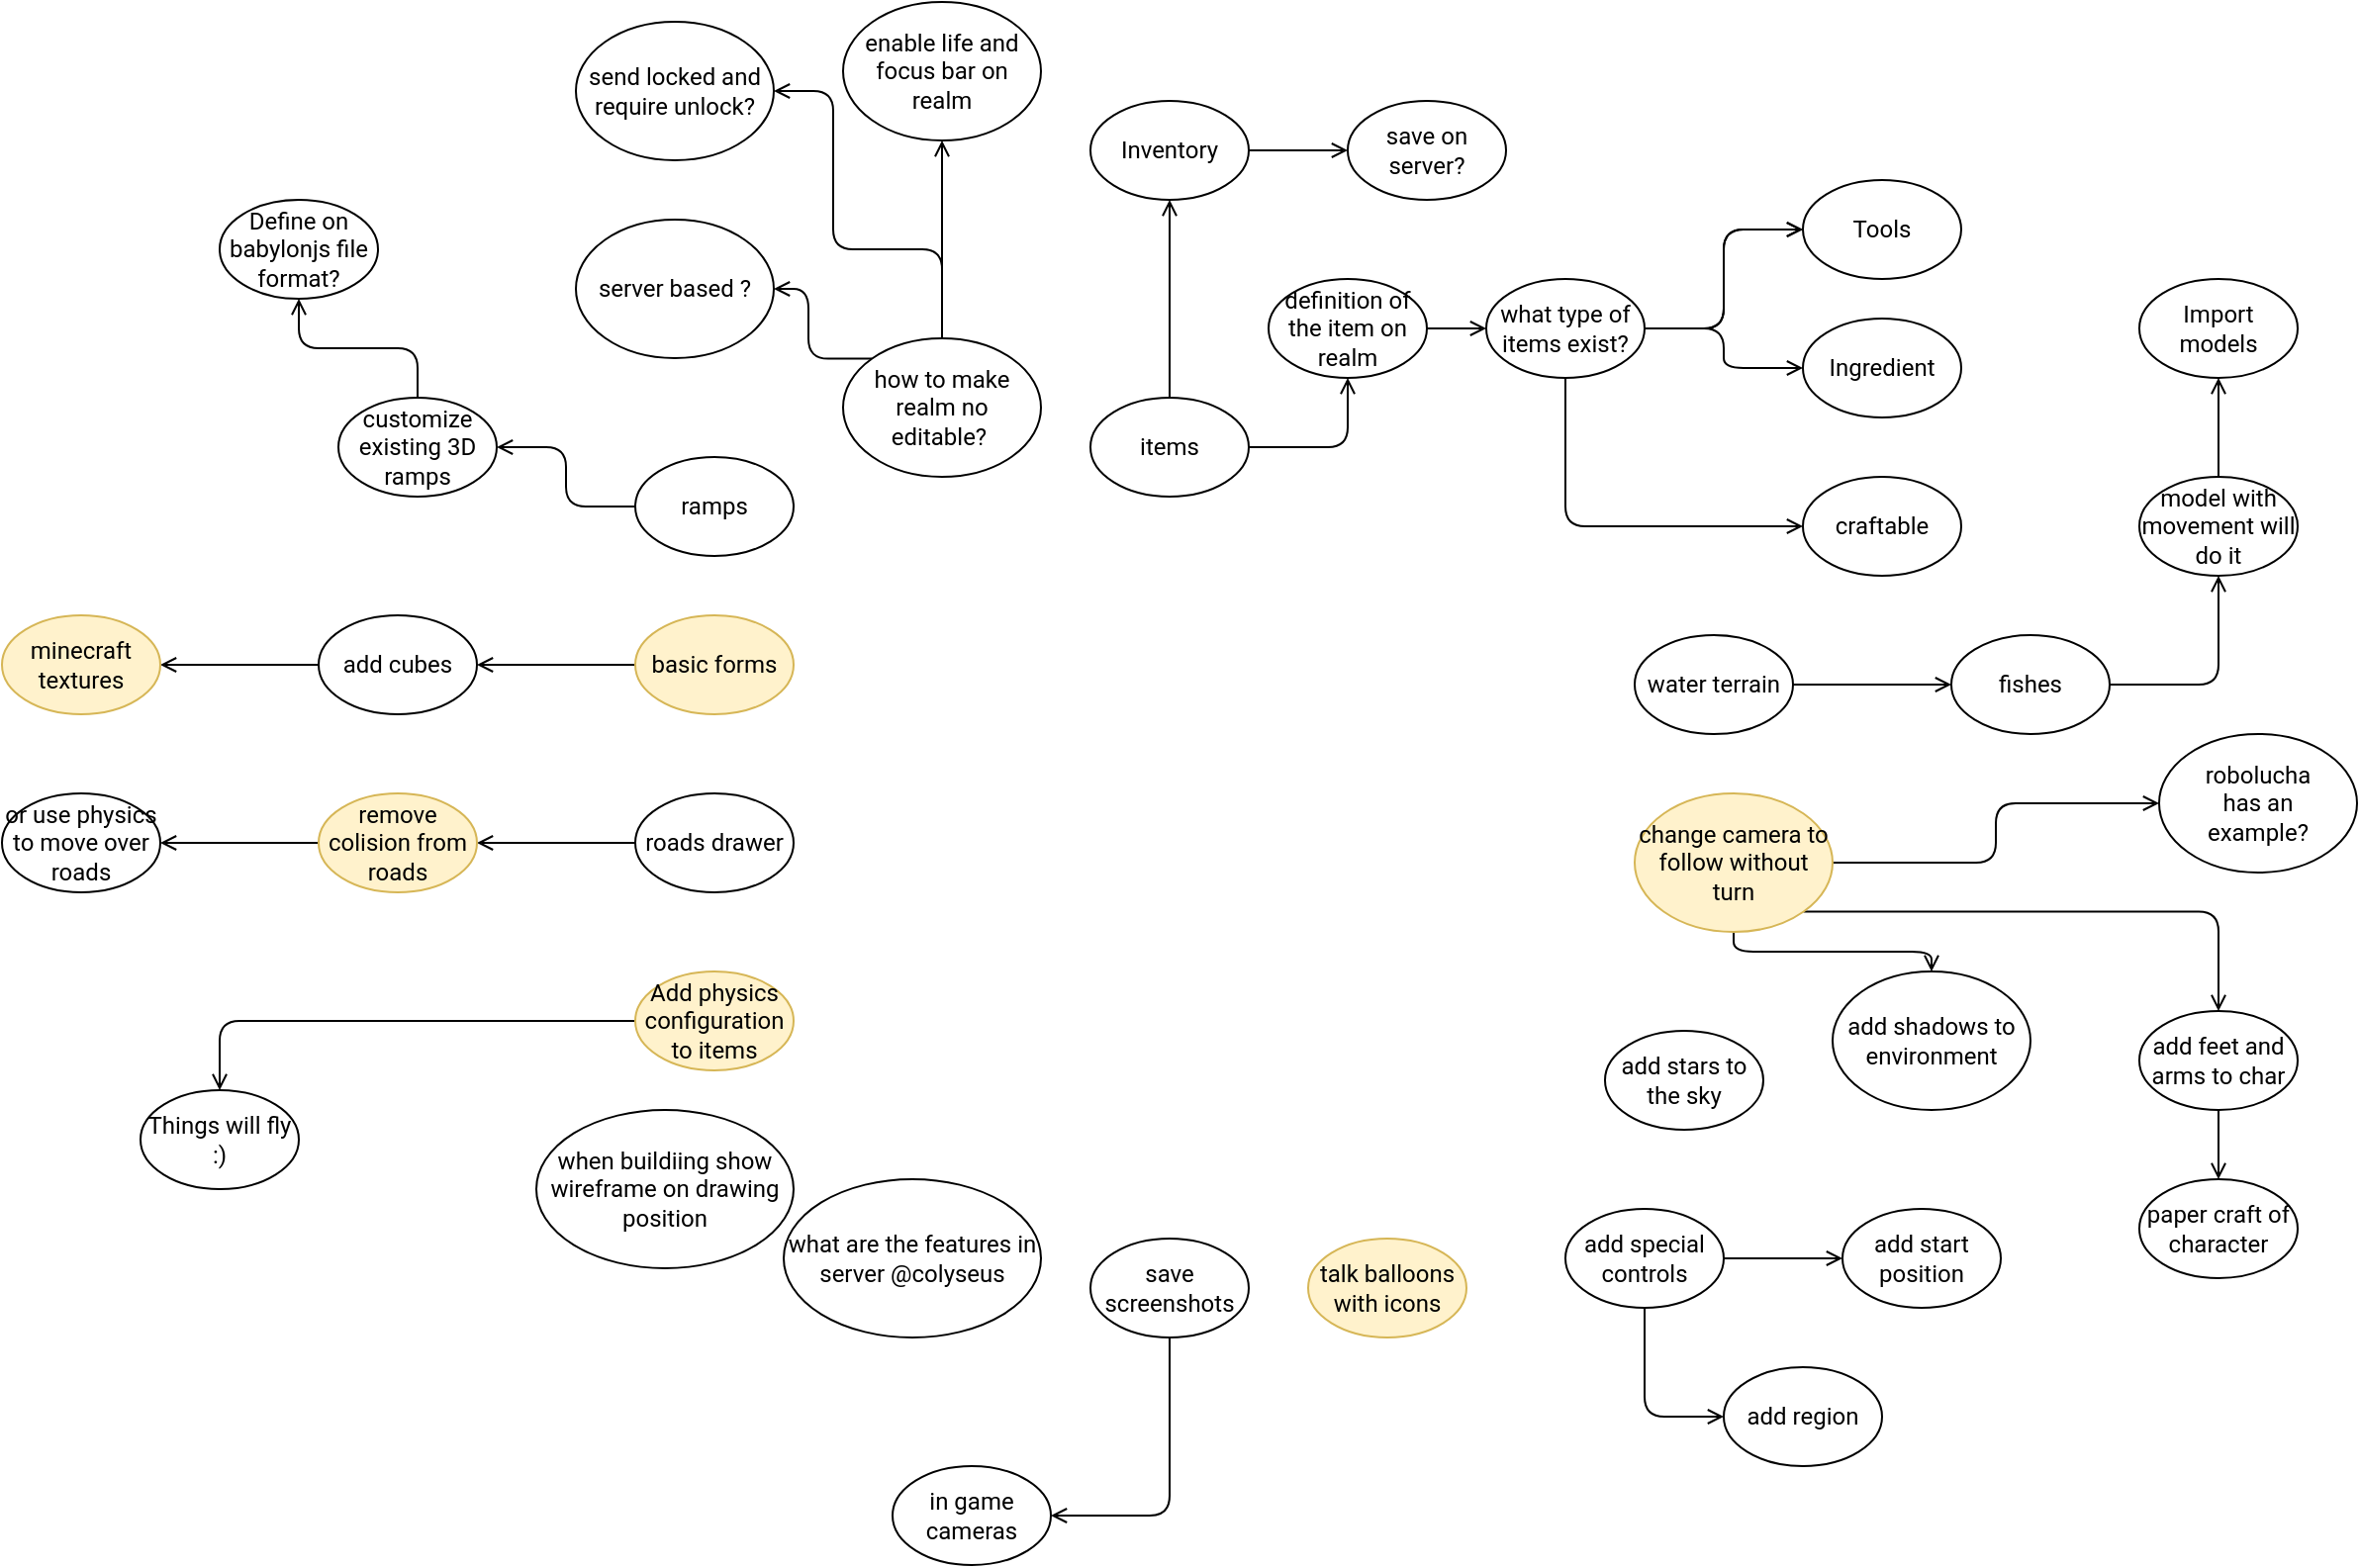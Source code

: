 <mxfile version="13.9.9" type="device">
  <diagram id="lLSlUuUzTVyvglyC9-Me" name="Page-1">
    <mxGraphModel dx="2591" dy="822" grid="1" gridSize="10" guides="1" tooltips="1" connect="1" arrows="1" fold="1" page="1" pageScale="1" pageWidth="1169" pageHeight="827" math="0" shadow="0">
      <root>
        <mxCell id="0" />
        <mxCell id="1" parent="0" />
        <mxCell id="6zbXf_scFVYfyahA7sAL-4" value="" style="edgeStyle=orthogonalEdgeStyle;rounded=1;html=1;endArrow=open;fontFamily=Roboto;" edge="1" parent="1" source="6zbXf_scFVYfyahA7sAL-1" target="6zbXf_scFVYfyahA7sAL-3">
          <mxGeometry relative="1" as="geometry" />
        </mxCell>
        <mxCell id="6zbXf_scFVYfyahA7sAL-1" value="ramps" style="ellipse;whiteSpace=wrap;html=1;fontFamily=Roboto;" vertex="1" parent="1">
          <mxGeometry x="270" y="230" width="80" height="50" as="geometry" />
        </mxCell>
        <mxCell id="6zbXf_scFVYfyahA7sAL-6" value="" style="edgeStyle=orthogonalEdgeStyle;rounded=1;html=1;endArrow=open;fontFamily=Roboto;" edge="1" parent="1" source="6zbXf_scFVYfyahA7sAL-3" target="6zbXf_scFVYfyahA7sAL-5">
          <mxGeometry relative="1" as="geometry" />
        </mxCell>
        <mxCell id="6zbXf_scFVYfyahA7sAL-3" value="customize existing 3D ramps" style="ellipse;whiteSpace=wrap;html=1;fontFamily=Roboto;" vertex="1" parent="1">
          <mxGeometry x="120" y="200" width="80" height="50" as="geometry" />
        </mxCell>
        <mxCell id="6zbXf_scFVYfyahA7sAL-5" value="Define on babylonjs file format?" style="ellipse;whiteSpace=wrap;html=1;fontFamily=Roboto;" vertex="1" parent="1">
          <mxGeometry x="60" y="100" width="80" height="50" as="geometry" />
        </mxCell>
        <mxCell id="6zbXf_scFVYfyahA7sAL-9" value="" style="edgeStyle=orthogonalEdgeStyle;rounded=1;html=1;endArrow=open;fontFamily=Roboto;" edge="1" parent="1" source="6zbXf_scFVYfyahA7sAL-7" target="6zbXf_scFVYfyahA7sAL-8">
          <mxGeometry relative="1" as="geometry" />
        </mxCell>
        <mxCell id="6zbXf_scFVYfyahA7sAL-7" value="basic forms" style="ellipse;whiteSpace=wrap;html=1;fontFamily=Roboto;fillColor=#fff2cc;strokeColor=#d6b656;" vertex="1" parent="1">
          <mxGeometry x="270" y="310" width="80" height="50" as="geometry" />
        </mxCell>
        <mxCell id="6zbXf_scFVYfyahA7sAL-31" value="" style="edgeStyle=orthogonalEdgeStyle;rounded=1;html=1;endArrow=open;fontFamily=Roboto;" edge="1" parent="1" source="6zbXf_scFVYfyahA7sAL-8" target="6zbXf_scFVYfyahA7sAL-30">
          <mxGeometry relative="1" as="geometry" />
        </mxCell>
        <mxCell id="6zbXf_scFVYfyahA7sAL-8" value="add cubes" style="ellipse;whiteSpace=wrap;html=1;fontFamily=Roboto;" vertex="1" parent="1">
          <mxGeometry x="110" y="310" width="80" height="50" as="geometry" />
        </mxCell>
        <mxCell id="6zbXf_scFVYfyahA7sAL-12" value="" style="edgeStyle=orthogonalEdgeStyle;rounded=1;html=1;endArrow=open;fontFamily=Roboto;" edge="1" parent="1" source="6zbXf_scFVYfyahA7sAL-10" target="6zbXf_scFVYfyahA7sAL-11">
          <mxGeometry relative="1" as="geometry" />
        </mxCell>
        <mxCell id="6zbXf_scFVYfyahA7sAL-10" value="roads drawer" style="ellipse;whiteSpace=wrap;html=1;fontFamily=Roboto;" vertex="1" parent="1">
          <mxGeometry x="270" y="400" width="80" height="50" as="geometry" />
        </mxCell>
        <mxCell id="6zbXf_scFVYfyahA7sAL-14" value="" style="edgeStyle=orthogonalEdgeStyle;rounded=1;html=1;endArrow=open;fontFamily=Roboto;" edge="1" parent="1" source="6zbXf_scFVYfyahA7sAL-11" target="6zbXf_scFVYfyahA7sAL-13">
          <mxGeometry relative="1" as="geometry" />
        </mxCell>
        <mxCell id="6zbXf_scFVYfyahA7sAL-11" value="remove colision from roads" style="ellipse;whiteSpace=wrap;html=1;fontFamily=Roboto;fillColor=#fff2cc;strokeColor=#d6b656;" vertex="1" parent="1">
          <mxGeometry x="110" y="400" width="80" height="50" as="geometry" />
        </mxCell>
        <mxCell id="6zbXf_scFVYfyahA7sAL-13" value="or use physics to move over roads" style="ellipse;whiteSpace=wrap;html=1;fontFamily=Roboto;" vertex="1" parent="1">
          <mxGeometry x="-50" y="400" width="80" height="50" as="geometry" />
        </mxCell>
        <mxCell id="6zbXf_scFVYfyahA7sAL-17" value="" style="edgeStyle=orthogonalEdgeStyle;rounded=1;html=1;endArrow=open;fontFamily=Roboto;" edge="1" parent="1" source="6zbXf_scFVYfyahA7sAL-15" target="6zbXf_scFVYfyahA7sAL-16">
          <mxGeometry relative="1" as="geometry" />
        </mxCell>
        <mxCell id="6zbXf_scFVYfyahA7sAL-21" value="" style="edgeStyle=orthogonalEdgeStyle;rounded=1;html=1;endArrow=open;fontFamily=Roboto;" edge="1" parent="1" source="6zbXf_scFVYfyahA7sAL-15" target="6zbXf_scFVYfyahA7sAL-20">
          <mxGeometry relative="1" as="geometry" />
        </mxCell>
        <mxCell id="6zbXf_scFVYfyahA7sAL-15" value="items" style="ellipse;whiteSpace=wrap;html=1;fontFamily=Roboto;" vertex="1" parent="1">
          <mxGeometry x="500" y="200" width="80" height="50" as="geometry" />
        </mxCell>
        <mxCell id="6zbXf_scFVYfyahA7sAL-19" value="" style="edgeStyle=orthogonalEdgeStyle;rounded=1;html=1;endArrow=open;fontFamily=Roboto;" edge="1" parent="1" source="6zbXf_scFVYfyahA7sAL-16" target="6zbXf_scFVYfyahA7sAL-18">
          <mxGeometry relative="1" as="geometry" />
        </mxCell>
        <mxCell id="6zbXf_scFVYfyahA7sAL-16" value="Inventory" style="ellipse;whiteSpace=wrap;html=1;fontFamily=Roboto;" vertex="1" parent="1">
          <mxGeometry x="500" y="50" width="80" height="50" as="geometry" />
        </mxCell>
        <mxCell id="6zbXf_scFVYfyahA7sAL-18" value="save on server?" style="ellipse;whiteSpace=wrap;html=1;fontFamily=Roboto;" vertex="1" parent="1">
          <mxGeometry x="630" y="50" width="80" height="50" as="geometry" />
        </mxCell>
        <mxCell id="6zbXf_scFVYfyahA7sAL-23" value="" style="edgeStyle=orthogonalEdgeStyle;rounded=1;html=1;endArrow=open;fontFamily=Roboto;" edge="1" parent="1" source="6zbXf_scFVYfyahA7sAL-20" target="6zbXf_scFVYfyahA7sAL-22">
          <mxGeometry relative="1" as="geometry" />
        </mxCell>
        <mxCell id="6zbXf_scFVYfyahA7sAL-20" value="definition of the item on realm" style="ellipse;whiteSpace=wrap;html=1;fontFamily=Roboto;" vertex="1" parent="1">
          <mxGeometry x="590" y="140" width="80" height="50" as="geometry" />
        </mxCell>
        <mxCell id="6zbXf_scFVYfyahA7sAL-25" value="" style="edgeStyle=orthogonalEdgeStyle;rounded=1;html=1;endArrow=open;fontFamily=Roboto;" edge="1" parent="1" source="6zbXf_scFVYfyahA7sAL-22" target="6zbXf_scFVYfyahA7sAL-24">
          <mxGeometry relative="1" as="geometry" />
        </mxCell>
        <mxCell id="6zbXf_scFVYfyahA7sAL-26" value="" style="edgeStyle=orthogonalEdgeStyle;rounded=1;html=1;endArrow=open;fontFamily=Roboto;" edge="1" parent="1" source="6zbXf_scFVYfyahA7sAL-22" target="6zbXf_scFVYfyahA7sAL-24">
          <mxGeometry relative="1" as="geometry" />
        </mxCell>
        <mxCell id="6zbXf_scFVYfyahA7sAL-28" value="" style="edgeStyle=orthogonalEdgeStyle;rounded=1;html=1;endArrow=open;fontFamily=Roboto;" edge="1" parent="1" source="6zbXf_scFVYfyahA7sAL-22" target="6zbXf_scFVYfyahA7sAL-27">
          <mxGeometry relative="1" as="geometry" />
        </mxCell>
        <mxCell id="6zbXf_scFVYfyahA7sAL-33" style="edgeStyle=orthogonalEdgeStyle;rounded=1;html=1;endArrow=open;fontFamily=Roboto;" edge="1" parent="1" source="6zbXf_scFVYfyahA7sAL-22" target="6zbXf_scFVYfyahA7sAL-32">
          <mxGeometry relative="1" as="geometry">
            <Array as="points">
              <mxPoint x="740" y="265" />
            </Array>
          </mxGeometry>
        </mxCell>
        <mxCell id="6zbXf_scFVYfyahA7sAL-22" value="what type of items exist?" style="ellipse;whiteSpace=wrap;html=1;fontFamily=Roboto;" vertex="1" parent="1">
          <mxGeometry x="700" y="140" width="80" height="50" as="geometry" />
        </mxCell>
        <mxCell id="6zbXf_scFVYfyahA7sAL-24" value="Tools" style="ellipse;whiteSpace=wrap;html=1;fontFamily=Roboto;" vertex="1" parent="1">
          <mxGeometry x="860" y="90" width="80" height="50" as="geometry" />
        </mxCell>
        <mxCell id="6zbXf_scFVYfyahA7sAL-27" value="Ingredient" style="ellipse;whiteSpace=wrap;html=1;fontFamily=Roboto;" vertex="1" parent="1">
          <mxGeometry x="860" y="160" width="80" height="50" as="geometry" />
        </mxCell>
        <mxCell id="6zbXf_scFVYfyahA7sAL-67" style="edgeStyle=orthogonalEdgeStyle;rounded=1;html=1;exitX=0;exitY=0.5;exitDx=0;exitDy=0;endArrow=open;fontFamily=Roboto;" edge="1" parent="1" source="6zbXf_scFVYfyahA7sAL-29" target="6zbXf_scFVYfyahA7sAL-66">
          <mxGeometry relative="1" as="geometry" />
        </mxCell>
        <mxCell id="6zbXf_scFVYfyahA7sAL-29" value="Add physics configuration to items" style="ellipse;whiteSpace=wrap;html=1;fontFamily=Roboto;fillColor=#fff2cc;strokeColor=#d6b656;" vertex="1" parent="1">
          <mxGeometry x="270" y="490" width="80" height="50" as="geometry" />
        </mxCell>
        <mxCell id="6zbXf_scFVYfyahA7sAL-30" value="minecraft textures" style="ellipse;whiteSpace=wrap;html=1;fontFamily=Roboto;fillColor=#fff2cc;strokeColor=#d6b656;" vertex="1" parent="1">
          <mxGeometry x="-50" y="310" width="80" height="50" as="geometry" />
        </mxCell>
        <mxCell id="6zbXf_scFVYfyahA7sAL-32" value="craftable" style="ellipse;whiteSpace=wrap;html=1;fontFamily=Roboto;" vertex="1" parent="1">
          <mxGeometry x="860" y="240" width="80" height="50" as="geometry" />
        </mxCell>
        <mxCell id="6zbXf_scFVYfyahA7sAL-36" value="" style="edgeStyle=orthogonalEdgeStyle;rounded=1;html=1;endArrow=open;fontFamily=Roboto;" edge="1" parent="1" source="6zbXf_scFVYfyahA7sAL-34" target="6zbXf_scFVYfyahA7sAL-35">
          <mxGeometry relative="1" as="geometry" />
        </mxCell>
        <mxCell id="6zbXf_scFVYfyahA7sAL-34" value="water terrain" style="ellipse;whiteSpace=wrap;html=1;fontFamily=Roboto;" vertex="1" parent="1">
          <mxGeometry x="775" y="320" width="80" height="50" as="geometry" />
        </mxCell>
        <mxCell id="6zbXf_scFVYfyahA7sAL-70" value="" style="edgeStyle=orthogonalEdgeStyle;rounded=1;html=1;endArrow=open;fontFamily=Roboto;" edge="1" parent="1" source="6zbXf_scFVYfyahA7sAL-35" target="6zbXf_scFVYfyahA7sAL-69">
          <mxGeometry relative="1" as="geometry" />
        </mxCell>
        <mxCell id="6zbXf_scFVYfyahA7sAL-35" value="fishes" style="ellipse;whiteSpace=wrap;html=1;fontFamily=Roboto;" vertex="1" parent="1">
          <mxGeometry x="935" y="320" width="80" height="50" as="geometry" />
        </mxCell>
        <mxCell id="6zbXf_scFVYfyahA7sAL-39" value="" style="edgeStyle=orthogonalEdgeStyle;rounded=1;html=1;endArrow=open;fontFamily=Roboto;" edge="1" parent="1" source="6zbXf_scFVYfyahA7sAL-37" target="6zbXf_scFVYfyahA7sAL-38">
          <mxGeometry relative="1" as="geometry" />
        </mxCell>
        <mxCell id="6zbXf_scFVYfyahA7sAL-51" style="edgeStyle=orthogonalEdgeStyle;rounded=1;html=1;endArrow=open;fontFamily=Roboto;" edge="1" parent="1" source="6zbXf_scFVYfyahA7sAL-37" target="6zbXf_scFVYfyahA7sAL-50">
          <mxGeometry relative="1" as="geometry" />
        </mxCell>
        <mxCell id="6zbXf_scFVYfyahA7sAL-75" style="edgeStyle=orthogonalEdgeStyle;rounded=1;html=1;exitX=1;exitY=1;exitDx=0;exitDy=0;endArrow=open;fontFamily=Roboto;" edge="1" parent="1" source="6zbXf_scFVYfyahA7sAL-37" target="6zbXf_scFVYfyahA7sAL-74">
          <mxGeometry relative="1" as="geometry" />
        </mxCell>
        <mxCell id="6zbXf_scFVYfyahA7sAL-37" value="change camera to follow without turn" style="ellipse;whiteSpace=wrap;html=1;fontFamily=Roboto;fillColor=#fff2cc;strokeColor=#d6b656;" vertex="1" parent="1">
          <mxGeometry x="775" y="400" width="100" height="70" as="geometry" />
        </mxCell>
        <mxCell id="6zbXf_scFVYfyahA7sAL-38" value="robolucha &lt;br&gt;has an &lt;br&gt;example?" style="ellipse;whiteSpace=wrap;html=1;fontFamily=Roboto;" vertex="1" parent="1">
          <mxGeometry x="1040" y="370" width="100" height="70" as="geometry" />
        </mxCell>
        <mxCell id="6zbXf_scFVYfyahA7sAL-40" value="add stars to the sky" style="ellipse;whiteSpace=wrap;html=1;fontFamily=Roboto;" vertex="1" parent="1">
          <mxGeometry x="760" y="520" width="80" height="50" as="geometry" />
        </mxCell>
        <mxCell id="6zbXf_scFVYfyahA7sAL-41" value="talk balloons with icons" style="ellipse;whiteSpace=wrap;html=1;fontFamily=Roboto;fillColor=#fff2cc;strokeColor=#d6b656;" vertex="1" parent="1">
          <mxGeometry x="610" y="625" width="80" height="50" as="geometry" />
        </mxCell>
        <mxCell id="6zbXf_scFVYfyahA7sAL-42" value="when buildiing show wireframe on drawing position" style="ellipse;whiteSpace=wrap;html=1;fontFamily=Roboto;" vertex="1" parent="1">
          <mxGeometry x="220" y="560" width="130" height="80" as="geometry" />
        </mxCell>
        <mxCell id="6zbXf_scFVYfyahA7sAL-45" value="" style="edgeStyle=orthogonalEdgeStyle;rounded=1;html=1;endArrow=open;fontFamily=Roboto;exitX=0.5;exitY=1;exitDx=0;exitDy=0;" edge="1" parent="1" source="6zbXf_scFVYfyahA7sAL-43" target="6zbXf_scFVYfyahA7sAL-44">
          <mxGeometry relative="1" as="geometry">
            <Array as="points">
              <mxPoint x="540" y="765" />
            </Array>
          </mxGeometry>
        </mxCell>
        <mxCell id="6zbXf_scFVYfyahA7sAL-43" value="save screenshots" style="ellipse;whiteSpace=wrap;html=1;fontFamily=Roboto;" vertex="1" parent="1">
          <mxGeometry x="500" y="625" width="80" height="50" as="geometry" />
        </mxCell>
        <mxCell id="6zbXf_scFVYfyahA7sAL-44" value="in game cameras" style="ellipse;whiteSpace=wrap;html=1;fontFamily=Roboto;" vertex="1" parent="1">
          <mxGeometry x="400" y="740" width="80" height="50" as="geometry" />
        </mxCell>
        <mxCell id="6zbXf_scFVYfyahA7sAL-50" value="add shadows to environment" style="ellipse;whiteSpace=wrap;html=1;fontFamily=Roboto;" vertex="1" parent="1">
          <mxGeometry x="875" y="490" width="100" height="70" as="geometry" />
        </mxCell>
        <mxCell id="6zbXf_scFVYfyahA7sAL-52" value="what are the features in server @colyseus" style="ellipse;whiteSpace=wrap;html=1;fontFamily=Roboto;" vertex="1" parent="1">
          <mxGeometry x="345" y="595" width="130" height="80" as="geometry" />
        </mxCell>
        <mxCell id="6zbXf_scFVYfyahA7sAL-53" value="enable life and focus bar on realm" style="ellipse;whiteSpace=wrap;html=1;fontFamily=Roboto;" vertex="1" parent="1">
          <mxGeometry x="375" width="100" height="70" as="geometry" />
        </mxCell>
        <mxCell id="6zbXf_scFVYfyahA7sAL-58" style="edgeStyle=orthogonalEdgeStyle;rounded=1;html=1;endArrow=open;fontFamily=Roboto;" edge="1" parent="1" source="6zbXf_scFVYfyahA7sAL-54" target="6zbXf_scFVYfyahA7sAL-53">
          <mxGeometry relative="1" as="geometry" />
        </mxCell>
        <mxCell id="6zbXf_scFVYfyahA7sAL-59" style="edgeStyle=orthogonalEdgeStyle;rounded=1;html=1;exitX=0;exitY=0;exitDx=0;exitDy=0;endArrow=open;fontFamily=Roboto;" edge="1" parent="1" source="6zbXf_scFVYfyahA7sAL-54" target="6zbXf_scFVYfyahA7sAL-56">
          <mxGeometry relative="1" as="geometry" />
        </mxCell>
        <mxCell id="6zbXf_scFVYfyahA7sAL-60" style="edgeStyle=orthogonalEdgeStyle;rounded=1;html=1;exitX=0.5;exitY=0;exitDx=0;exitDy=0;endArrow=open;fontFamily=Roboto;" edge="1" parent="1" source="6zbXf_scFVYfyahA7sAL-54" target="6zbXf_scFVYfyahA7sAL-57">
          <mxGeometry relative="1" as="geometry">
            <Array as="points">
              <mxPoint x="425" y="125" />
              <mxPoint x="370" y="125" />
              <mxPoint x="370" y="45" />
            </Array>
          </mxGeometry>
        </mxCell>
        <mxCell id="6zbXf_scFVYfyahA7sAL-54" value="how to make realm no editable?&amp;nbsp;" style="ellipse;whiteSpace=wrap;html=1;fontFamily=Roboto;" vertex="1" parent="1">
          <mxGeometry x="375" y="170" width="100" height="70" as="geometry" />
        </mxCell>
        <mxCell id="6zbXf_scFVYfyahA7sAL-56" value="server based ?" style="ellipse;whiteSpace=wrap;html=1;fontFamily=Roboto;" vertex="1" parent="1">
          <mxGeometry x="240" y="110" width="100" height="70" as="geometry" />
        </mxCell>
        <mxCell id="6zbXf_scFVYfyahA7sAL-57" value="send locked and require unlock?" style="ellipse;whiteSpace=wrap;html=1;fontFamily=Roboto;" vertex="1" parent="1">
          <mxGeometry x="240" y="10" width="100" height="70" as="geometry" />
        </mxCell>
        <mxCell id="6zbXf_scFVYfyahA7sAL-64" style="edgeStyle=orthogonalEdgeStyle;rounded=1;html=1;exitX=1;exitY=0.5;exitDx=0;exitDy=0;endArrow=open;fontFamily=Roboto;" edge="1" parent="1" source="6zbXf_scFVYfyahA7sAL-61" target="6zbXf_scFVYfyahA7sAL-62">
          <mxGeometry relative="1" as="geometry" />
        </mxCell>
        <mxCell id="6zbXf_scFVYfyahA7sAL-65" style="edgeStyle=orthogonalEdgeStyle;rounded=1;html=1;exitX=0.5;exitY=1;exitDx=0;exitDy=0;entryX=0;entryY=0.5;entryDx=0;entryDy=0;endArrow=open;fontFamily=Roboto;" edge="1" parent="1" source="6zbXf_scFVYfyahA7sAL-61" target="6zbXf_scFVYfyahA7sAL-63">
          <mxGeometry relative="1" as="geometry" />
        </mxCell>
        <mxCell id="6zbXf_scFVYfyahA7sAL-61" value="add special controls" style="ellipse;whiteSpace=wrap;html=1;fontFamily=Roboto;" vertex="1" parent="1">
          <mxGeometry x="740" y="610" width="80" height="50" as="geometry" />
        </mxCell>
        <mxCell id="6zbXf_scFVYfyahA7sAL-62" value="add start position" style="ellipse;whiteSpace=wrap;html=1;fontFamily=Roboto;" vertex="1" parent="1">
          <mxGeometry x="880" y="610" width="80" height="50" as="geometry" />
        </mxCell>
        <mxCell id="6zbXf_scFVYfyahA7sAL-63" value="add region" style="ellipse;whiteSpace=wrap;html=1;fontFamily=Roboto;" vertex="1" parent="1">
          <mxGeometry x="820" y="690" width="80" height="50" as="geometry" />
        </mxCell>
        <mxCell id="6zbXf_scFVYfyahA7sAL-66" value="Things will fly :)" style="ellipse;whiteSpace=wrap;html=1;fontFamily=Roboto;" vertex="1" parent="1">
          <mxGeometry x="20" y="550" width="80" height="50" as="geometry" />
        </mxCell>
        <mxCell id="6zbXf_scFVYfyahA7sAL-72" value="" style="edgeStyle=orthogonalEdgeStyle;rounded=1;html=1;endArrow=open;fontFamily=Roboto;" edge="1" parent="1" source="6zbXf_scFVYfyahA7sAL-69" target="6zbXf_scFVYfyahA7sAL-71">
          <mxGeometry relative="1" as="geometry" />
        </mxCell>
        <mxCell id="6zbXf_scFVYfyahA7sAL-69" value="model with movement will do it" style="ellipse;whiteSpace=wrap;html=1;fontFamily=Roboto;" vertex="1" parent="1">
          <mxGeometry x="1030" y="240" width="80" height="50" as="geometry" />
        </mxCell>
        <mxCell id="6zbXf_scFVYfyahA7sAL-71" value="Import models" style="ellipse;whiteSpace=wrap;html=1;fontFamily=Roboto;" vertex="1" parent="1">
          <mxGeometry x="1030" y="140" width="80" height="50" as="geometry" />
        </mxCell>
        <mxCell id="6zbXf_scFVYfyahA7sAL-73" value="paper craft of character" style="ellipse;whiteSpace=wrap;html=1;fontFamily=Roboto;" vertex="1" parent="1">
          <mxGeometry x="1030" y="595" width="80" height="50" as="geometry" />
        </mxCell>
        <mxCell id="6zbXf_scFVYfyahA7sAL-76" style="edgeStyle=orthogonalEdgeStyle;rounded=1;html=1;endArrow=open;fontFamily=Roboto;" edge="1" parent="1" source="6zbXf_scFVYfyahA7sAL-74" target="6zbXf_scFVYfyahA7sAL-73">
          <mxGeometry relative="1" as="geometry" />
        </mxCell>
        <mxCell id="6zbXf_scFVYfyahA7sAL-74" value="add feet and arms to char" style="ellipse;whiteSpace=wrap;html=1;fontFamily=Roboto;" vertex="1" parent="1">
          <mxGeometry x="1030" y="510" width="80" height="50" as="geometry" />
        </mxCell>
      </root>
    </mxGraphModel>
  </diagram>
</mxfile>

